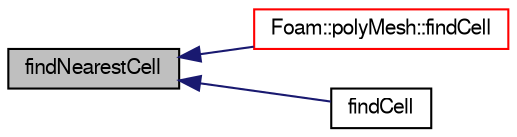 digraph "findNearestCell"
{
  bgcolor="transparent";
  edge [fontname="FreeSans",fontsize="10",labelfontname="FreeSans",labelfontsize="10"];
  node [fontname="FreeSans",fontsize="10",shape=record];
  rankdir="LR";
  Node52290 [label="findNearestCell",height=0.2,width=0.4,color="black", fillcolor="grey75", style="filled", fontcolor="black"];
  Node52290 -> Node52291 [dir="back",color="midnightblue",fontsize="10",style="solid",fontname="FreeSans"];
  Node52291 [label="Foam::polyMesh::findCell",height=0.2,width=0.4,color="red",URL="$a27410.html#a9ed562792df1c0cdb8d582e5cefdc716",tooltip="Find cell enclosing this location (-1 if not in mesh) "];
  Node52290 -> Node52321 [dir="back",color="midnightblue",fontsize="10",style="solid",fontname="FreeSans"];
  Node52321 [label="findCell",height=0.2,width=0.4,color="black",URL="$a27530.html#a9623fea6fb54ee0e773c3a93f28ed423",tooltip="Find cell enclosing this location (-1 if not in mesh) "];
}
